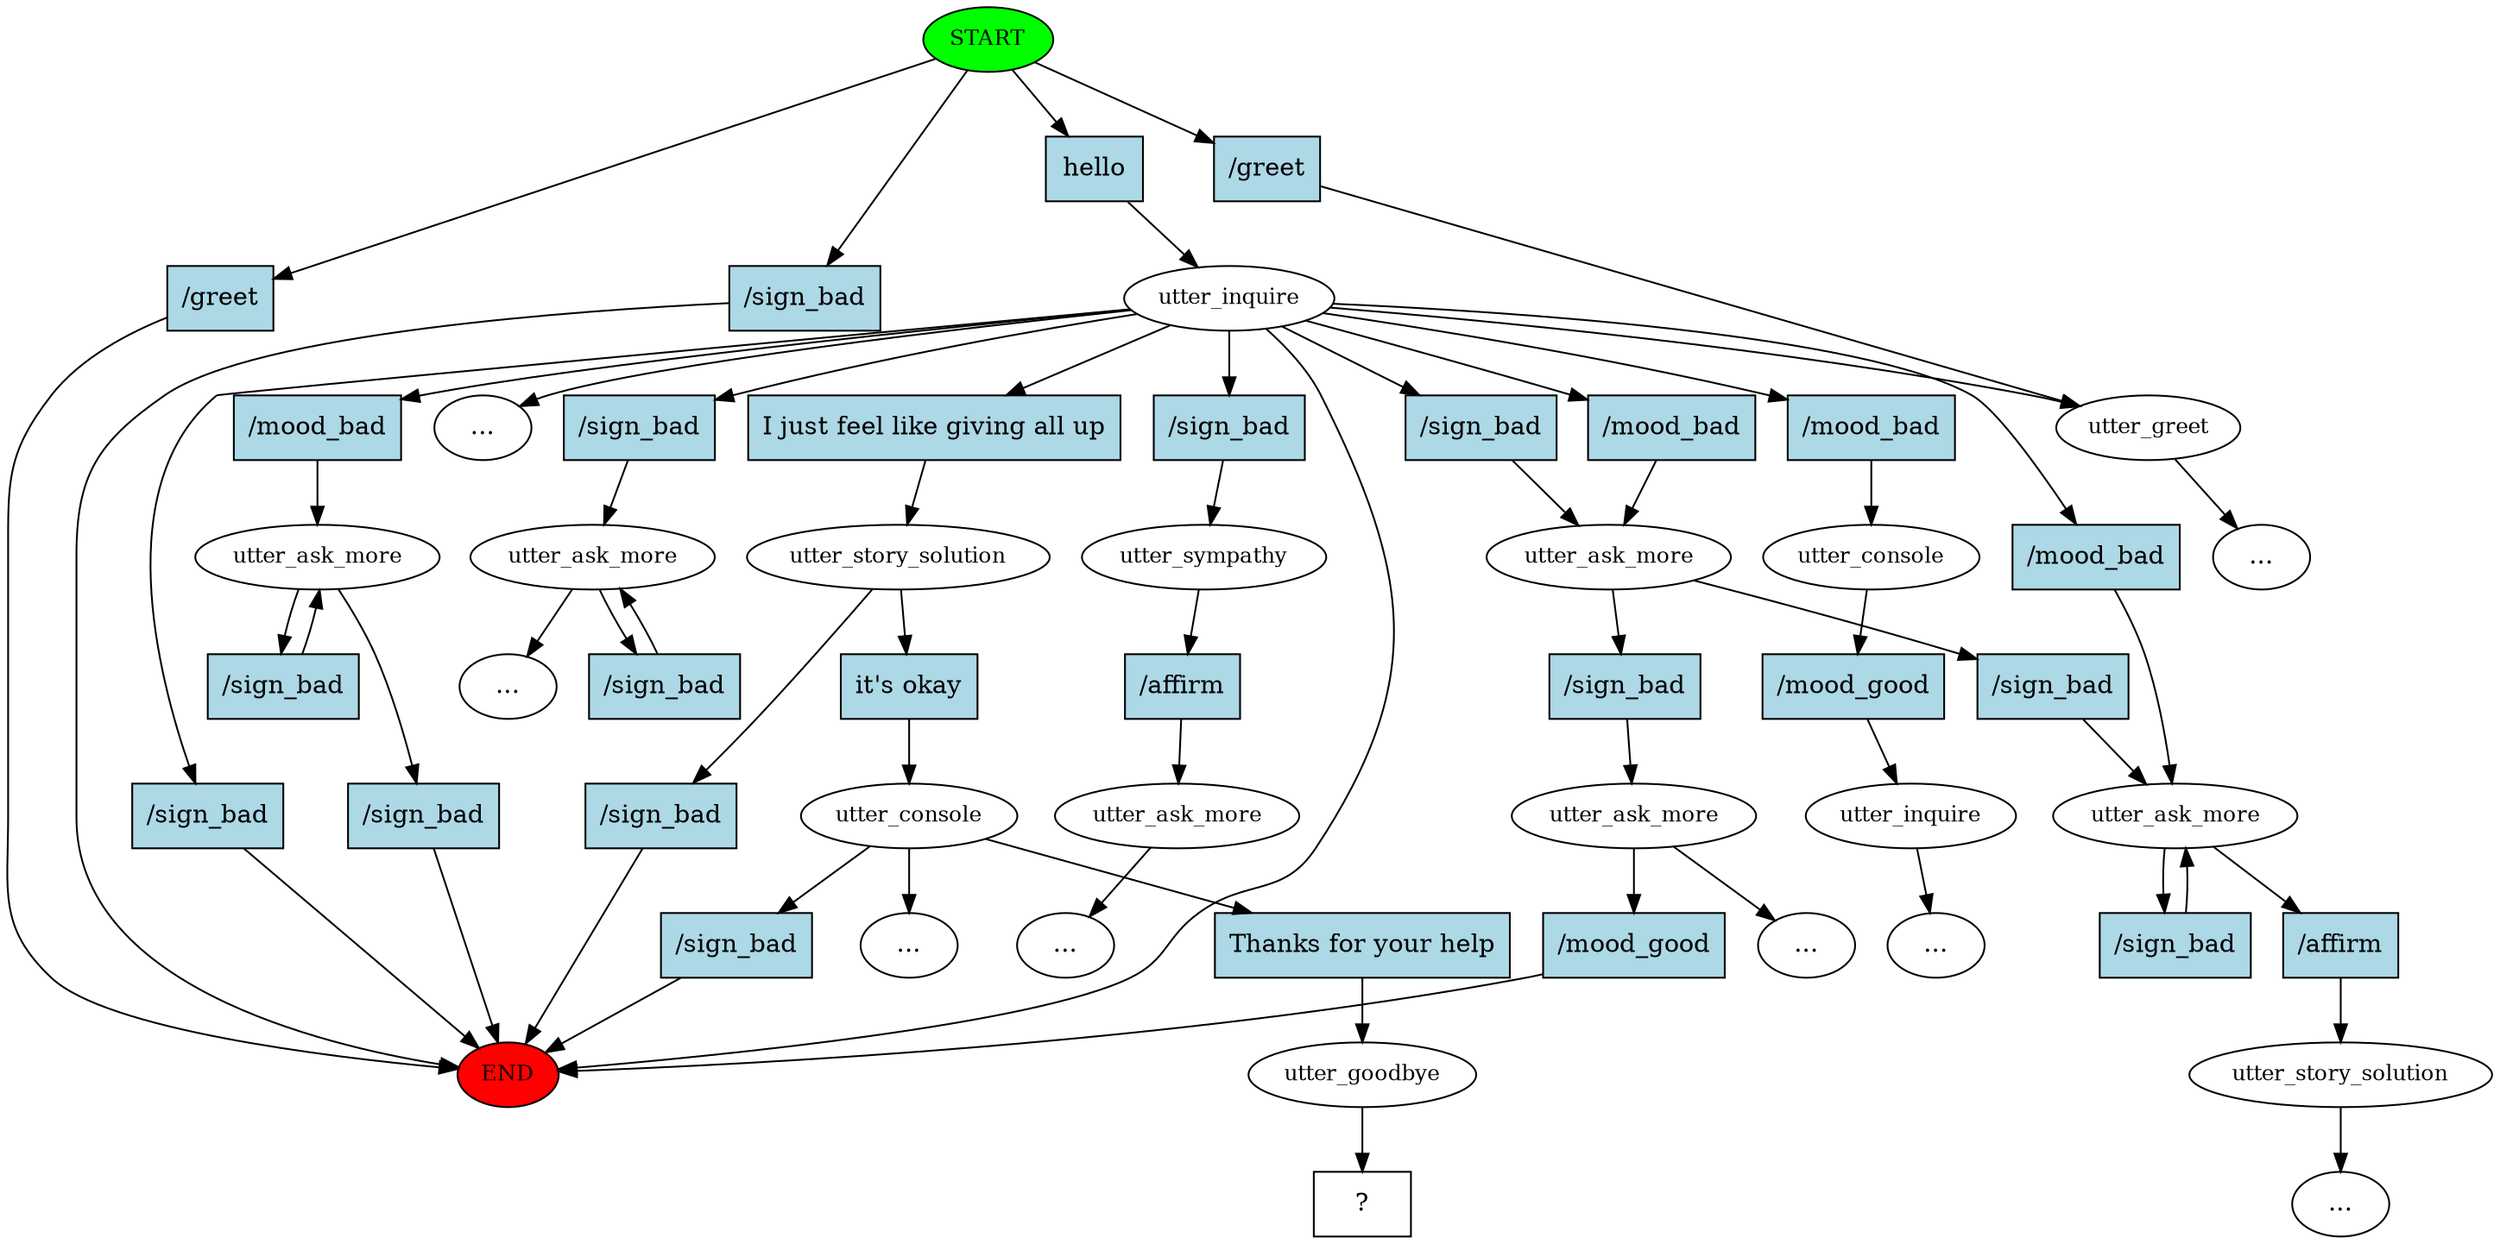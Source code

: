 digraph  {
0 [class="start active", fillcolor=green, fontsize=12, label=START, style=filled];
"-1" [class=end, fillcolor=red, fontsize=12, label=END, style=filled];
1 [class=active, fontsize=12, label=utter_inquire];
2 [class="", fontsize=12, label=utter_ask_more];
12 [class=active, fontsize=12, label=utter_story_solution];
15 [class=active, fontsize=12, label=utter_console];
"-8" [class=ellipsis, label="..."];
27 [class="", fontsize=12, label=utter_ask_more];
30 [class="", fontsize=12, label=utter_ask_more];
32 [class="", fontsize=12, label=utter_story_solution];
38 [class="", fontsize=12, label=utter_ask_more];
48 [class="", fontsize=12, label=utter_greet];
52 [class="", fontsize=12, label=utter_ask_more];
81 [class="", fontsize=12, label=utter_sympathy];
82 [class="", fontsize=12, label=utter_ask_more];
"-32" [class=ellipsis, label="..."];
97 [class="", fontsize=12, label=utter_console];
98 [class="", fontsize=12, label=utter_inquire];
"-36" [class=ellipsis, label="..."];
"-40" [class=ellipsis, label="..."];
"-42" [class=ellipsis, label="..."];
"-44" [class=ellipsis, label="..."];
"-46" [class=ellipsis, label="..."];
"-47" [class=ellipsis, label="..."];
127 [class=active, fontsize=12, label=utter_goodbye];
128 [class="intent dashed active", label="  ?  ", shape=rect];
129 [class="intent active", fillcolor=lightblue, label=hello, shape=rect, style=filled];
130 [class=intent, fillcolor=lightblue, label="\/sign_bad", shape=rect, style=filled];
131 [class=intent, fillcolor=lightblue, label="\/greet", shape=rect, style=filled];
132 [class=intent, fillcolor=lightblue, label="\/greet", shape=rect, style=filled];
133 [class=intent, fillcolor=lightblue, label="\/sign_bad", shape=rect, style=filled];
134 [class=intent, fillcolor=lightblue, label="\/sign_bad", shape=rect, style=filled];
135 [class="intent active", fillcolor=lightblue, label="I\ just\ feel\ like\ giving\ all\ up", shape=rect, style=filled];
136 [class=intent, fillcolor=lightblue, label="\/mood_bad", shape=rect, style=filled];
137 [class=intent, fillcolor=lightblue, label="\/mood_bad", shape=rect, style=filled];
138 [class=intent, fillcolor=lightblue, label="\/mood_bad", shape=rect, style=filled];
139 [class=intent, fillcolor=lightblue, label="\/sign_bad", shape=rect, style=filled];
140 [class=intent, fillcolor=lightblue, label="\/sign_bad", shape=rect, style=filled];
141 [class=intent, fillcolor=lightblue, label="\/mood_bad", shape=rect, style=filled];
142 [class=intent, fillcolor=lightblue, label="\/sign_bad", shape=rect, style=filled];
143 [class=intent, fillcolor=lightblue, label="\/sign_bad", shape=rect, style=filled];
144 [class="intent active", fillcolor=lightblue, label="it\'s\ okay", shape=rect, style=filled];
145 [class=intent, fillcolor=lightblue, label="\/sign_bad", shape=rect, style=filled];
146 [class="intent active", fillcolor=lightblue, label="Thanks\ for\ your\ help", shape=rect, style=filled];
147 [class=intent, fillcolor=lightblue, label="\/sign_bad", shape=rect, style=filled];
148 [class=intent, fillcolor=lightblue, label="\/sign_bad", shape=rect, style=filled];
149 [class=intent, fillcolor=lightblue, label="\/affirm", shape=rect, style=filled];
150 [class=intent, fillcolor=lightblue, label="\/sign_bad", shape=rect, style=filled];
151 [class=intent, fillcolor=lightblue, label="\/sign_bad", shape=rect, style=filled];
152 [class=intent, fillcolor=lightblue, label="\/sign_bad", shape=rect, style=filled];
153 [class=intent, fillcolor=lightblue, label="\/mood_good", shape=rect, style=filled];
154 [class=intent, fillcolor=lightblue, label="\/affirm", shape=rect, style=filled];
155 [class=intent, fillcolor=lightblue, label="\/mood_good", shape=rect, style=filled];
0 -> 129  [class=active, key=0];
0 -> 130  [class="", key=0];
0 -> 131  [class="", key=0];
0 -> 132  [class="", key=0];
1 -> "-1"  [class="", key=NONE, label=""];
1 -> "-42"  [class="", key=NONE, label=""];
1 -> 48  [class="", key=NONE, label=""];
1 -> 133  [class="", key=0];
1 -> 134  [class="", key=0];
1 -> 135  [class=active, key=0];
1 -> 136  [class="", key=0];
1 -> 137  [class="", key=0];
1 -> 138  [class="", key=0];
1 -> 139  [class="", key=0];
1 -> 140  [class="", key=0];
1 -> 141  [class="", key=0];
2 -> "-8"  [class="", key=NONE, label=""];
2 -> 142  [class="", key=0];
12 -> 143  [class="", key=0];
12 -> 144  [class=active, key=0];
15 -> "-32"  [class="", key=NONE, label=""];
15 -> 145  [class="", key=0];
15 -> 146  [class=active, key=0];
27 -> 147  [class="", key=0];
27 -> 148  [class="", key=0];
30 -> 149  [class="", key=0];
30 -> 150  [class="", key=0];
32 -> "-44"  [class="", key=NONE, label=""];
38 -> 151  [class="", key=0];
38 -> 152  [class="", key=0];
48 -> "-47"  [class="", key=NONE, label=""];
52 -> "-40"  [class="", key=NONE, label=""];
52 -> 153  [class="", key=0];
81 -> 154  [class="", key=0];
82 -> "-46"  [class="", key=NONE, label=""];
97 -> 155  [class="", key=0];
98 -> "-36"  [class="", key=NONE, label=""];
127 -> 128  [class=active, key=NONE, label=""];
129 -> 1  [class=active, key=0];
130 -> "-1"  [class="", key=0];
131 -> "-1"  [class="", key=0];
132 -> 48  [class="", key=0];
133 -> 2  [class="", key=0];
134 -> "-1"  [class="", key=0];
135 -> 12  [class=active, key=0];
136 -> 27  [class="", key=0];
137 -> 30  [class="", key=0];
138 -> 38  [class="", key=0];
139 -> 38  [class="", key=0];
140 -> 81  [class="", key=0];
141 -> 97  [class="", key=0];
142 -> 2  [class="", key=0];
143 -> "-1"  [class="", key=0];
144 -> 15  [class=active, key=0];
145 -> "-1"  [class="", key=0];
146 -> 127  [class=active, key=0];
147 -> "-1"  [class="", key=0];
148 -> 27  [class="", key=0];
149 -> 32  [class="", key=0];
150 -> 30  [class="", key=0];
151 -> 52  [class="", key=0];
152 -> 30  [class="", key=0];
153 -> "-1"  [class="", key=0];
154 -> 82  [class="", key=0];
155 -> 98  [class="", key=0];
}
